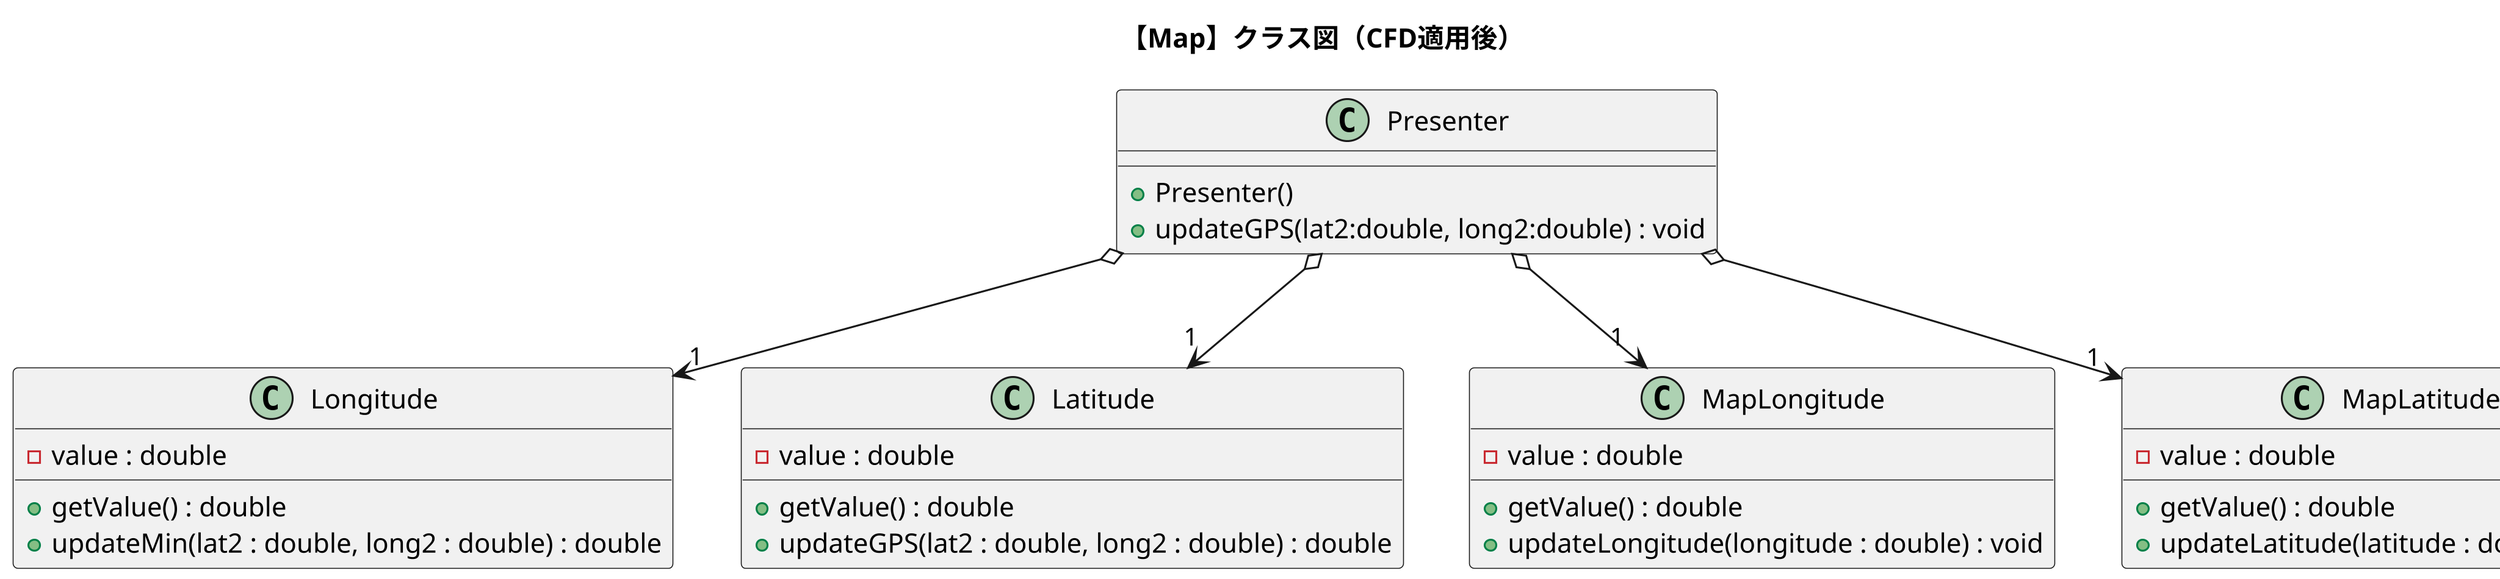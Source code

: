 @startuml map_class_push_CFD
title "【Map】クラス図（CFD適用後）"

skinparam dpi 300

top to bottom direction

class "Longitude"{
    -value : double
    +getValue() : double
    +updateMin(lat2 : double, long2 : double) : double
}

class "Latitude"{
    -value : double
    +getValue() : double
    +updateGPS(lat2 : double, long2 : double) : double
}

class "Presenter"{
    +Presenter()
    +updateGPS(lat2:double, long2:double) : void
}

class "MapLongitude"{
    -value : double
    +getValue() : double
    +updateLongitude(longitude : double) : void
}

class "MapLatitude"{
    -value : double
    +getValue() : double
    +updateLatitude(latitude : double) : void
}

'---------------------------------------------
Presenter  o--> "1 " MapLatitude
Presenter  o--> "1 " MapLongitude
Presenter o--> "1 " Longitude
Presenter o--> "1 " Latitude

@enduml